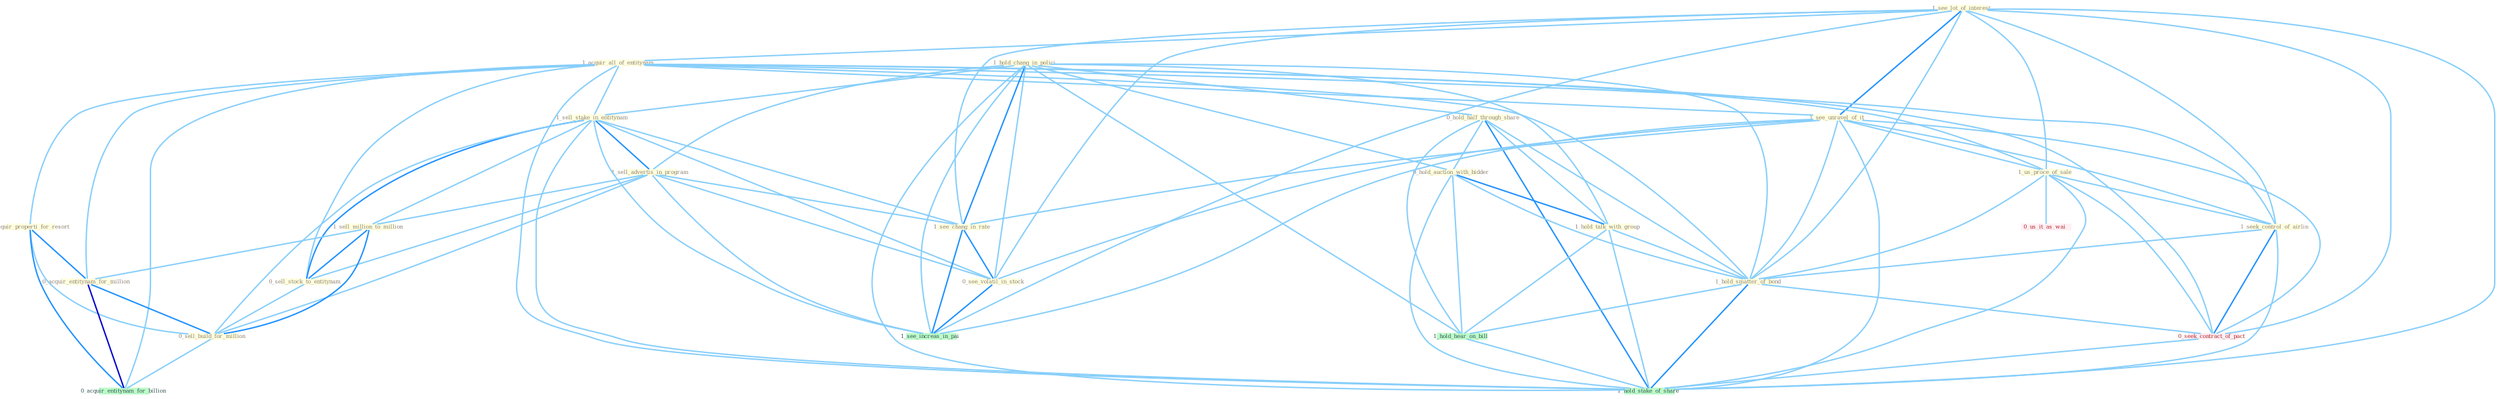 Graph G{ 
    node
    [shape=polygon,style=filled,width=.5,height=.06,color="#BDFCC9",fixedsize=true,fontsize=4,
    fontcolor="#2f4f4f"];
    {node
    [color="#ffffe0", fontcolor="#8b7d6b"] "1_see_lot_of_interest " "1_acquir_all_of_entitynam " "1_hold_chang_in_polici " "1_sell_stake_in_entitynam " "0_acquir_properti_for_resort " "0_hold_half_through_share " "1_see_unravel_of_it " "0_hold_auction_with_bidder " "1_sell_advertis_in_program " "1_sell_million_to_million " "1_see_chang_in_rate " "1_us_proce_of_sale " "1_seek_control_of_airlin " "0_sell_stock_to_entitynam " "1_hold_talk_with_group " "0_acquir_entitynam_for_million " "0_sell_build_for_million " "1_hold_smatter_of_bond " "0_see_volatil_in_stock "}
{node [color="#fff0f5", fontcolor="#b22222"] "0_seek_contract_of_pact " "0_us_it_as_wai "}
edge [color="#B0E2FF"];

	"1_see_lot_of_interest " -- "1_acquir_all_of_entitynam " [w="1", color="#87cefa" ];
	"1_see_lot_of_interest " -- "1_see_unravel_of_it " [w="2", color="#1e90ff" , len=0.8];
	"1_see_lot_of_interest " -- "1_see_chang_in_rate " [w="1", color="#87cefa" ];
	"1_see_lot_of_interest " -- "1_us_proce_of_sale " [w="1", color="#87cefa" ];
	"1_see_lot_of_interest " -- "1_seek_control_of_airlin " [w="1", color="#87cefa" ];
	"1_see_lot_of_interest " -- "1_hold_smatter_of_bond " [w="1", color="#87cefa" ];
	"1_see_lot_of_interest " -- "0_see_volatil_in_stock " [w="1", color="#87cefa" ];
	"1_see_lot_of_interest " -- "0_seek_contract_of_pact " [w="1", color="#87cefa" ];
	"1_see_lot_of_interest " -- "1_see_increas_in_pai " [w="1", color="#87cefa" ];
	"1_see_lot_of_interest " -- "1_hold_stake_of_share " [w="1", color="#87cefa" ];
	"1_acquir_all_of_entitynam " -- "1_sell_stake_in_entitynam " [w="1", color="#87cefa" ];
	"1_acquir_all_of_entitynam " -- "0_acquir_properti_for_resort " [w="1", color="#87cefa" ];
	"1_acquir_all_of_entitynam " -- "1_see_unravel_of_it " [w="1", color="#87cefa" ];
	"1_acquir_all_of_entitynam " -- "1_us_proce_of_sale " [w="1", color="#87cefa" ];
	"1_acquir_all_of_entitynam " -- "1_seek_control_of_airlin " [w="1", color="#87cefa" ];
	"1_acquir_all_of_entitynam " -- "0_sell_stock_to_entitynam " [w="1", color="#87cefa" ];
	"1_acquir_all_of_entitynam " -- "0_acquir_entitynam_for_million " [w="1", color="#87cefa" ];
	"1_acquir_all_of_entitynam " -- "1_hold_smatter_of_bond " [w="1", color="#87cefa" ];
	"1_acquir_all_of_entitynam " -- "0_seek_contract_of_pact " [w="1", color="#87cefa" ];
	"1_acquir_all_of_entitynam " -- "0_acquir_entitynam_for_billion " [w="1", color="#87cefa" ];
	"1_acquir_all_of_entitynam " -- "1_hold_stake_of_share " [w="1", color="#87cefa" ];
	"1_hold_chang_in_polici " -- "1_sell_stake_in_entitynam " [w="1", color="#87cefa" ];
	"1_hold_chang_in_polici " -- "0_hold_half_through_share " [w="1", color="#87cefa" ];
	"1_hold_chang_in_polici " -- "0_hold_auction_with_bidder " [w="1", color="#87cefa" ];
	"1_hold_chang_in_polici " -- "1_sell_advertis_in_program " [w="1", color="#87cefa" ];
	"1_hold_chang_in_polici " -- "1_see_chang_in_rate " [w="2", color="#1e90ff" , len=0.8];
	"1_hold_chang_in_polici " -- "1_hold_talk_with_group " [w="1", color="#87cefa" ];
	"1_hold_chang_in_polici " -- "1_hold_smatter_of_bond " [w="1", color="#87cefa" ];
	"1_hold_chang_in_polici " -- "0_see_volatil_in_stock " [w="1", color="#87cefa" ];
	"1_hold_chang_in_polici " -- "1_see_increas_in_pai " [w="1", color="#87cefa" ];
	"1_hold_chang_in_polici " -- "1_hold_hear_on_bill " [w="1", color="#87cefa" ];
	"1_hold_chang_in_polici " -- "1_hold_stake_of_share " [w="1", color="#87cefa" ];
	"1_sell_stake_in_entitynam " -- "1_sell_advertis_in_program " [w="2", color="#1e90ff" , len=0.8];
	"1_sell_stake_in_entitynam " -- "1_sell_million_to_million " [w="1", color="#87cefa" ];
	"1_sell_stake_in_entitynam " -- "1_see_chang_in_rate " [w="1", color="#87cefa" ];
	"1_sell_stake_in_entitynam " -- "0_sell_stock_to_entitynam " [w="2", color="#1e90ff" , len=0.8];
	"1_sell_stake_in_entitynam " -- "0_sell_build_for_million " [w="1", color="#87cefa" ];
	"1_sell_stake_in_entitynam " -- "0_see_volatil_in_stock " [w="1", color="#87cefa" ];
	"1_sell_stake_in_entitynam " -- "1_see_increas_in_pai " [w="1", color="#87cefa" ];
	"1_sell_stake_in_entitynam " -- "1_hold_stake_of_share " [w="1", color="#87cefa" ];
	"0_acquir_properti_for_resort " -- "0_acquir_entitynam_for_million " [w="2", color="#1e90ff" , len=0.8];
	"0_acquir_properti_for_resort " -- "0_sell_build_for_million " [w="1", color="#87cefa" ];
	"0_acquir_properti_for_resort " -- "0_acquir_entitynam_for_billion " [w="2", color="#1e90ff" , len=0.8];
	"0_hold_half_through_share " -- "0_hold_auction_with_bidder " [w="1", color="#87cefa" ];
	"0_hold_half_through_share " -- "1_hold_talk_with_group " [w="1", color="#87cefa" ];
	"0_hold_half_through_share " -- "1_hold_smatter_of_bond " [w="1", color="#87cefa" ];
	"0_hold_half_through_share " -- "1_hold_hear_on_bill " [w="1", color="#87cefa" ];
	"0_hold_half_through_share " -- "1_hold_stake_of_share " [w="2", color="#1e90ff" , len=0.8];
	"1_see_unravel_of_it " -- "1_see_chang_in_rate " [w="1", color="#87cefa" ];
	"1_see_unravel_of_it " -- "1_us_proce_of_sale " [w="1", color="#87cefa" ];
	"1_see_unravel_of_it " -- "1_seek_control_of_airlin " [w="1", color="#87cefa" ];
	"1_see_unravel_of_it " -- "1_hold_smatter_of_bond " [w="1", color="#87cefa" ];
	"1_see_unravel_of_it " -- "0_see_volatil_in_stock " [w="1", color="#87cefa" ];
	"1_see_unravel_of_it " -- "0_seek_contract_of_pact " [w="1", color="#87cefa" ];
	"1_see_unravel_of_it " -- "1_see_increas_in_pai " [w="1", color="#87cefa" ];
	"1_see_unravel_of_it " -- "1_hold_stake_of_share " [w="1", color="#87cefa" ];
	"0_hold_auction_with_bidder " -- "1_hold_talk_with_group " [w="2", color="#1e90ff" , len=0.8];
	"0_hold_auction_with_bidder " -- "1_hold_smatter_of_bond " [w="1", color="#87cefa" ];
	"0_hold_auction_with_bidder " -- "1_hold_hear_on_bill " [w="1", color="#87cefa" ];
	"0_hold_auction_with_bidder " -- "1_hold_stake_of_share " [w="1", color="#87cefa" ];
	"1_sell_advertis_in_program " -- "1_sell_million_to_million " [w="1", color="#87cefa" ];
	"1_sell_advertis_in_program " -- "1_see_chang_in_rate " [w="1", color="#87cefa" ];
	"1_sell_advertis_in_program " -- "0_sell_stock_to_entitynam " [w="1", color="#87cefa" ];
	"1_sell_advertis_in_program " -- "0_sell_build_for_million " [w="1", color="#87cefa" ];
	"1_sell_advertis_in_program " -- "0_see_volatil_in_stock " [w="1", color="#87cefa" ];
	"1_sell_advertis_in_program " -- "1_see_increas_in_pai " [w="1", color="#87cefa" ];
	"1_sell_million_to_million " -- "0_sell_stock_to_entitynam " [w="2", color="#1e90ff" , len=0.8];
	"1_sell_million_to_million " -- "0_acquir_entitynam_for_million " [w="1", color="#87cefa" ];
	"1_sell_million_to_million " -- "0_sell_build_for_million " [w="2", color="#1e90ff" , len=0.8];
	"1_see_chang_in_rate " -- "0_see_volatil_in_stock " [w="2", color="#1e90ff" , len=0.8];
	"1_see_chang_in_rate " -- "1_see_increas_in_pai " [w="2", color="#1e90ff" , len=0.8];
	"1_us_proce_of_sale " -- "1_seek_control_of_airlin " [w="1", color="#87cefa" ];
	"1_us_proce_of_sale " -- "1_hold_smatter_of_bond " [w="1", color="#87cefa" ];
	"1_us_proce_of_sale " -- "0_seek_contract_of_pact " [w="1", color="#87cefa" ];
	"1_us_proce_of_sale " -- "0_us_it_as_wai " [w="1", color="#87cefa" ];
	"1_us_proce_of_sale " -- "1_hold_stake_of_share " [w="1", color="#87cefa" ];
	"1_seek_control_of_airlin " -- "1_hold_smatter_of_bond " [w="1", color="#87cefa" ];
	"1_seek_control_of_airlin " -- "0_seek_contract_of_pact " [w="2", color="#1e90ff" , len=0.8];
	"1_seek_control_of_airlin " -- "1_hold_stake_of_share " [w="1", color="#87cefa" ];
	"0_sell_stock_to_entitynam " -- "0_sell_build_for_million " [w="1", color="#87cefa" ];
	"1_hold_talk_with_group " -- "1_hold_smatter_of_bond " [w="1", color="#87cefa" ];
	"1_hold_talk_with_group " -- "1_hold_hear_on_bill " [w="1", color="#87cefa" ];
	"1_hold_talk_with_group " -- "1_hold_stake_of_share " [w="1", color="#87cefa" ];
	"0_acquir_entitynam_for_million " -- "0_sell_build_for_million " [w="2", color="#1e90ff" , len=0.8];
	"0_acquir_entitynam_for_million " -- "0_acquir_entitynam_for_billion " [w="3", color="#0000cd" , len=0.6];
	"0_sell_build_for_million " -- "0_acquir_entitynam_for_billion " [w="1", color="#87cefa" ];
	"1_hold_smatter_of_bond " -- "0_seek_contract_of_pact " [w="1", color="#87cefa" ];
	"1_hold_smatter_of_bond " -- "1_hold_hear_on_bill " [w="1", color="#87cefa" ];
	"1_hold_smatter_of_bond " -- "1_hold_stake_of_share " [w="2", color="#1e90ff" , len=0.8];
	"0_see_volatil_in_stock " -- "1_see_increas_in_pai " [w="2", color="#1e90ff" , len=0.8];
	"0_seek_contract_of_pact " -- "1_hold_stake_of_share " [w="1", color="#87cefa" ];
	"1_hold_hear_on_bill " -- "1_hold_stake_of_share " [w="1", color="#87cefa" ];
}